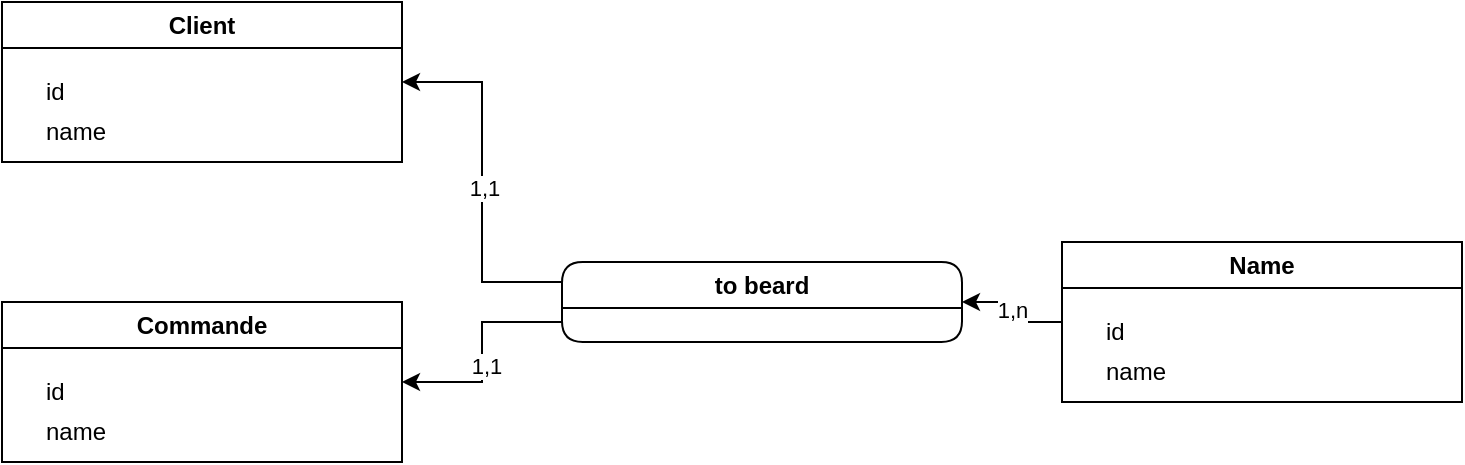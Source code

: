 <mxfile version="26.0.13">
  <diagram name="Page-1" id="PlA0bTD1htJH5vswvW3-">
    <mxGraphModel dx="1434" dy="786" grid="1" gridSize="10" guides="1" tooltips="1" connect="1" arrows="1" fold="1" page="1" pageScale="1" pageWidth="827" pageHeight="1169" math="0" shadow="0">
      <root>
        <mxCell id="0" />
        <mxCell id="1" parent="0" />
        <mxCell id="KmXmgMrSgxEoT7Rdzo6j-13" style="edgeStyle=orthogonalEdgeStyle;rounded=0;orthogonalLoop=1;jettySize=auto;html=1;entryX=1;entryY=0.5;entryDx=0;entryDy=0;" edge="1" parent="1" source="KmXmgMrSgxEoT7Rdzo6j-1" target="KmXmgMrSgxEoT7Rdzo6j-4">
          <mxGeometry relative="1" as="geometry" />
        </mxCell>
        <mxCell id="KmXmgMrSgxEoT7Rdzo6j-16" value="1,n" style="edgeLabel;html=1;align=center;verticalAlign=middle;resizable=0;points=[];" vertex="1" connectable="0" parent="KmXmgMrSgxEoT7Rdzo6j-13">
          <mxGeometry x="0.033" relative="1" as="geometry">
            <mxPoint as="offset" />
          </mxGeometry>
        </mxCell>
        <mxCell id="KmXmgMrSgxEoT7Rdzo6j-1" value="Name" style="swimlane;whiteSpace=wrap;html=1;" vertex="1" parent="1">
          <mxGeometry x="640" y="290" width="200" height="80" as="geometry" />
        </mxCell>
        <mxCell id="KmXmgMrSgxEoT7Rdzo6j-2" value="id" style="text;html=1;align=left;verticalAlign=middle;resizable=0;points=[];autosize=1;strokeColor=none;fillColor=none;" vertex="1" parent="KmXmgMrSgxEoT7Rdzo6j-1">
          <mxGeometry x="20" y="30" width="30" height="30" as="geometry" />
        </mxCell>
        <mxCell id="KmXmgMrSgxEoT7Rdzo6j-3" value="name" style="text;html=1;align=left;verticalAlign=middle;resizable=0;points=[];autosize=1;strokeColor=none;fillColor=none;" vertex="1" parent="KmXmgMrSgxEoT7Rdzo6j-1">
          <mxGeometry x="20" y="50" width="50" height="30" as="geometry" />
        </mxCell>
        <mxCell id="KmXmgMrSgxEoT7Rdzo6j-14" style="edgeStyle=orthogonalEdgeStyle;rounded=0;orthogonalLoop=1;jettySize=auto;html=1;exitX=0;exitY=0.25;exitDx=0;exitDy=0;entryX=1;entryY=0.5;entryDx=0;entryDy=0;" edge="1" parent="1" source="KmXmgMrSgxEoT7Rdzo6j-4" target="KmXmgMrSgxEoT7Rdzo6j-7">
          <mxGeometry relative="1" as="geometry" />
        </mxCell>
        <mxCell id="KmXmgMrSgxEoT7Rdzo6j-17" value="1,1" style="edgeLabel;html=1;align=center;verticalAlign=middle;resizable=0;points=[];" vertex="1" connectable="0" parent="KmXmgMrSgxEoT7Rdzo6j-14">
          <mxGeometry x="-0.033" y="-1" relative="1" as="geometry">
            <mxPoint as="offset" />
          </mxGeometry>
        </mxCell>
        <mxCell id="KmXmgMrSgxEoT7Rdzo6j-15" style="edgeStyle=orthogonalEdgeStyle;rounded=0;orthogonalLoop=1;jettySize=auto;html=1;exitX=0;exitY=0.75;exitDx=0;exitDy=0;entryX=1;entryY=0.5;entryDx=0;entryDy=0;" edge="1" parent="1" source="KmXmgMrSgxEoT7Rdzo6j-4" target="KmXmgMrSgxEoT7Rdzo6j-10">
          <mxGeometry relative="1" as="geometry" />
        </mxCell>
        <mxCell id="KmXmgMrSgxEoT7Rdzo6j-18" value="1,1" style="edgeLabel;html=1;align=center;verticalAlign=middle;resizable=0;points=[];" vertex="1" connectable="0" parent="KmXmgMrSgxEoT7Rdzo6j-15">
          <mxGeometry x="0.127" y="2" relative="1" as="geometry">
            <mxPoint as="offset" />
          </mxGeometry>
        </mxCell>
        <mxCell id="KmXmgMrSgxEoT7Rdzo6j-4" value="to beard" style="swimlane;whiteSpace=wrap;html=1;rounded=1;" vertex="1" parent="1">
          <mxGeometry x="390" y="300" width="200" height="40" as="geometry" />
        </mxCell>
        <mxCell id="KmXmgMrSgxEoT7Rdzo6j-7" value="Client" style="swimlane;whiteSpace=wrap;html=1;" vertex="1" parent="1">
          <mxGeometry x="110" y="170" width="200" height="80" as="geometry" />
        </mxCell>
        <mxCell id="KmXmgMrSgxEoT7Rdzo6j-8" value="id" style="text;html=1;align=left;verticalAlign=middle;resizable=0;points=[];autosize=1;strokeColor=none;fillColor=none;" vertex="1" parent="KmXmgMrSgxEoT7Rdzo6j-7">
          <mxGeometry x="20" y="30" width="30" height="30" as="geometry" />
        </mxCell>
        <mxCell id="KmXmgMrSgxEoT7Rdzo6j-9" value="name" style="text;html=1;align=left;verticalAlign=middle;resizable=0;points=[];autosize=1;strokeColor=none;fillColor=none;" vertex="1" parent="KmXmgMrSgxEoT7Rdzo6j-7">
          <mxGeometry x="20" y="50" width="50" height="30" as="geometry" />
        </mxCell>
        <mxCell id="KmXmgMrSgxEoT7Rdzo6j-10" value="Commande" style="swimlane;whiteSpace=wrap;html=1;startSize=23;" vertex="1" parent="1">
          <mxGeometry x="110" y="320" width="200" height="80" as="geometry" />
        </mxCell>
        <mxCell id="KmXmgMrSgxEoT7Rdzo6j-11" value="id" style="text;html=1;align=left;verticalAlign=middle;resizable=0;points=[];autosize=1;strokeColor=none;fillColor=none;" vertex="1" parent="KmXmgMrSgxEoT7Rdzo6j-10">
          <mxGeometry x="20" y="30" width="30" height="30" as="geometry" />
        </mxCell>
        <mxCell id="KmXmgMrSgxEoT7Rdzo6j-12" value="name" style="text;html=1;align=left;verticalAlign=middle;resizable=0;points=[];autosize=1;strokeColor=none;fillColor=none;" vertex="1" parent="KmXmgMrSgxEoT7Rdzo6j-10">
          <mxGeometry x="20" y="50" width="50" height="30" as="geometry" />
        </mxCell>
      </root>
    </mxGraphModel>
  </diagram>
</mxfile>
